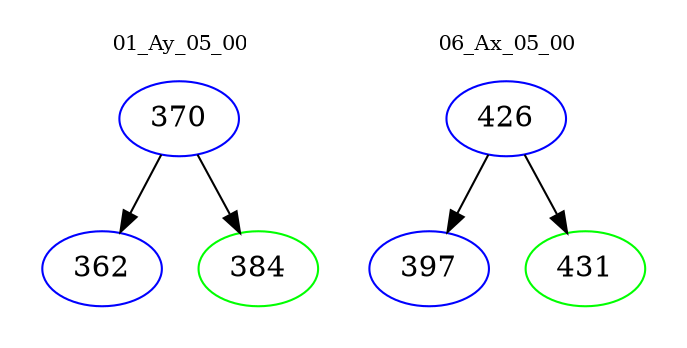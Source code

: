 digraph{
subgraph cluster_0 {
color = white
label = "01_Ay_05_00";
fontsize=10;
T0_370 [label="370", color="blue"]
T0_370 -> T0_362 [color="black"]
T0_362 [label="362", color="blue"]
T0_370 -> T0_384 [color="black"]
T0_384 [label="384", color="green"]
}
subgraph cluster_1 {
color = white
label = "06_Ax_05_00";
fontsize=10;
T1_426 [label="426", color="blue"]
T1_426 -> T1_397 [color="black"]
T1_397 [label="397", color="blue"]
T1_426 -> T1_431 [color="black"]
T1_431 [label="431", color="green"]
}
}
